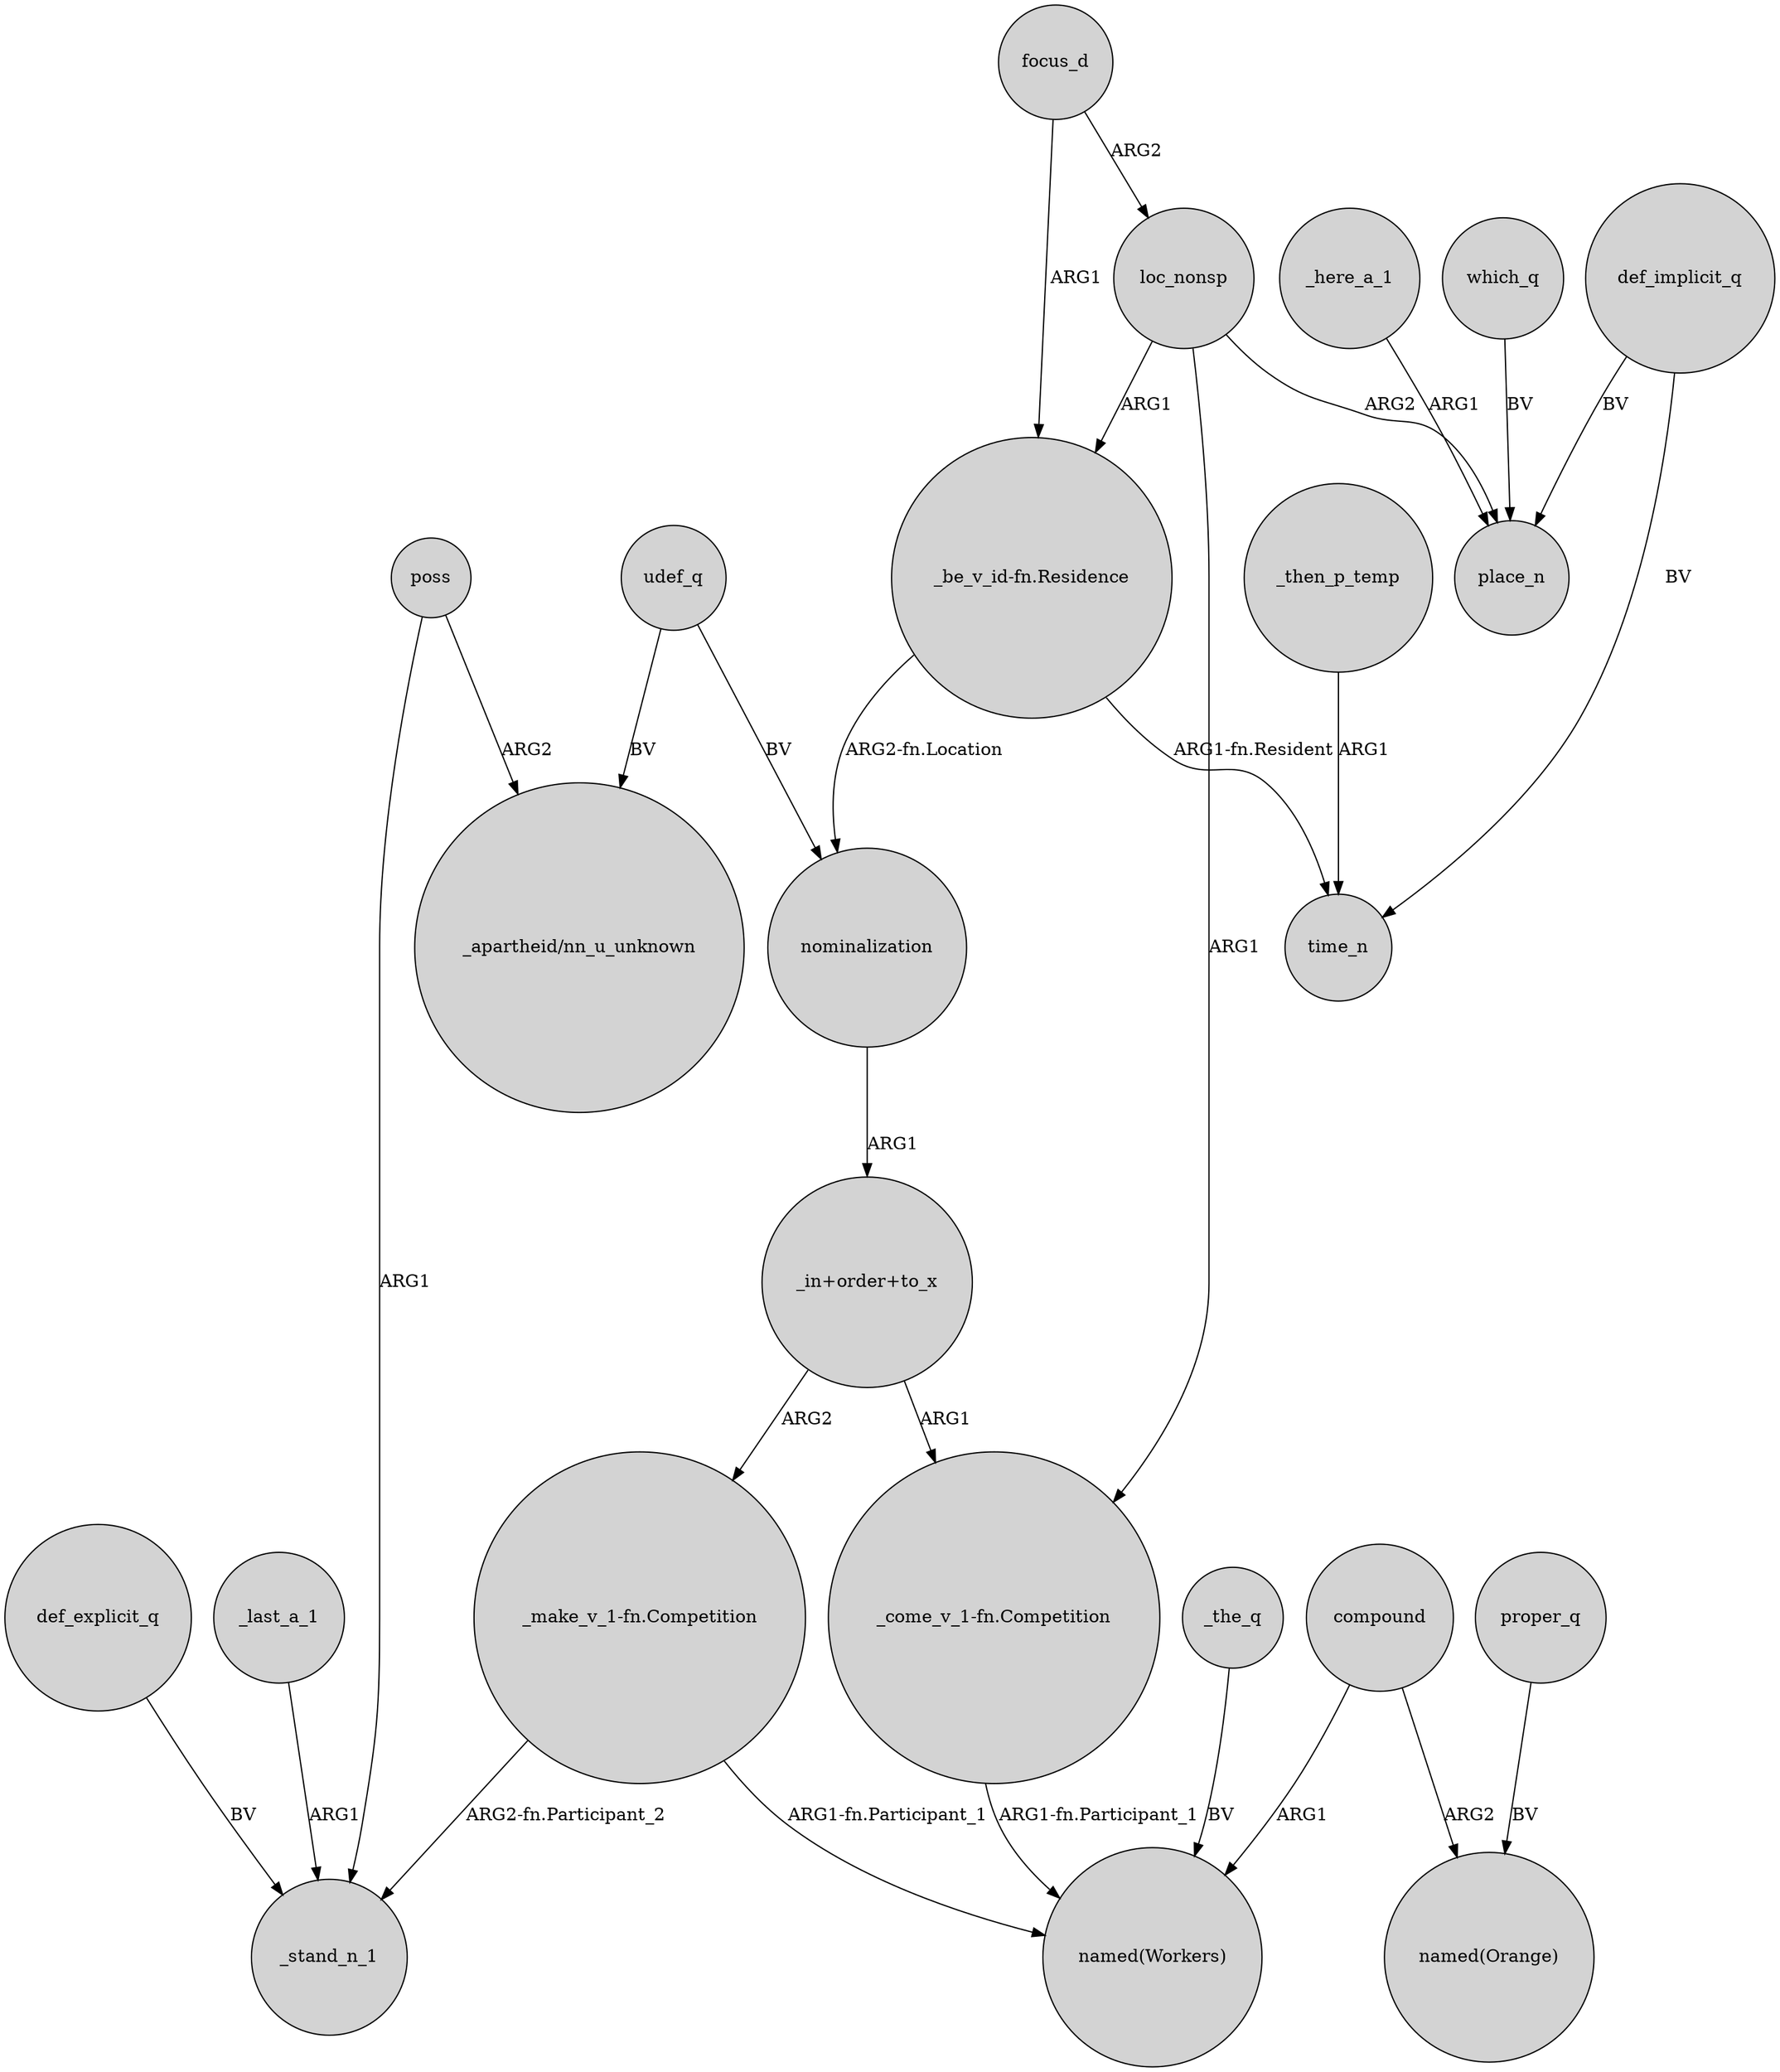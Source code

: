 digraph {
	node [shape=circle style=filled]
	nominalization -> "_in+order+to_x" [label=ARG1]
	"_be_v_id-fn.Residence" -> nominalization [label="ARG2-fn.Location"]
	loc_nonsp -> "_come_v_1-fn.Competition" [label=ARG1]
	def_implicit_q -> place_n [label=BV]
	"_make_v_1-fn.Competition" -> _stand_n_1 [label="ARG2-fn.Participant_2"]
	udef_q -> nominalization [label=BV]
	poss -> "_apartheid/nn_u_unknown" [label=ARG2]
	_then_p_temp -> time_n [label=ARG1]
	focus_d -> loc_nonsp [label=ARG2]
	_here_a_1 -> place_n [label=ARG1]
	which_q -> place_n [label=BV]
	def_explicit_q -> _stand_n_1 [label=BV]
	udef_q -> "_apartheid/nn_u_unknown" [label=BV]
	"_in+order+to_x" -> "_come_v_1-fn.Competition" [label=ARG1]
	_last_a_1 -> _stand_n_1 [label=ARG1]
	compound -> "named(Workers)" [label=ARG1]
	poss -> _stand_n_1 [label=ARG1]
	"_in+order+to_x" -> "_make_v_1-fn.Competition" [label=ARG2]
	loc_nonsp -> "_be_v_id-fn.Residence" [label=ARG1]
	proper_q -> "named(Orange)" [label=BV]
	compound -> "named(Orange)" [label=ARG2]
	"_make_v_1-fn.Competition" -> "named(Workers)" [label="ARG1-fn.Participant_1"]
	loc_nonsp -> place_n [label=ARG2]
	_the_q -> "named(Workers)" [label=BV]
	"_come_v_1-fn.Competition" -> "named(Workers)" [label="ARG1-fn.Participant_1"]
	def_implicit_q -> time_n [label=BV]
	"_be_v_id-fn.Residence" -> time_n [label="ARG1-fn.Resident"]
	focus_d -> "_be_v_id-fn.Residence" [label=ARG1]
}
